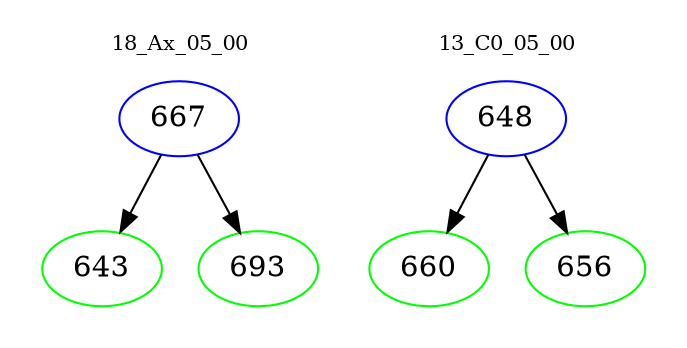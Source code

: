 digraph{
subgraph cluster_0 {
color = white
label = "18_Ax_05_00";
fontsize=10;
T0_667 [label="667", color="blue"]
T0_667 -> T0_643 [color="black"]
T0_643 [label="643", color="green"]
T0_667 -> T0_693 [color="black"]
T0_693 [label="693", color="green"]
}
subgraph cluster_1 {
color = white
label = "13_C0_05_00";
fontsize=10;
T1_648 [label="648", color="blue"]
T1_648 -> T1_660 [color="black"]
T1_660 [label="660", color="green"]
T1_648 -> T1_656 [color="black"]
T1_656 [label="656", color="green"]
}
}
